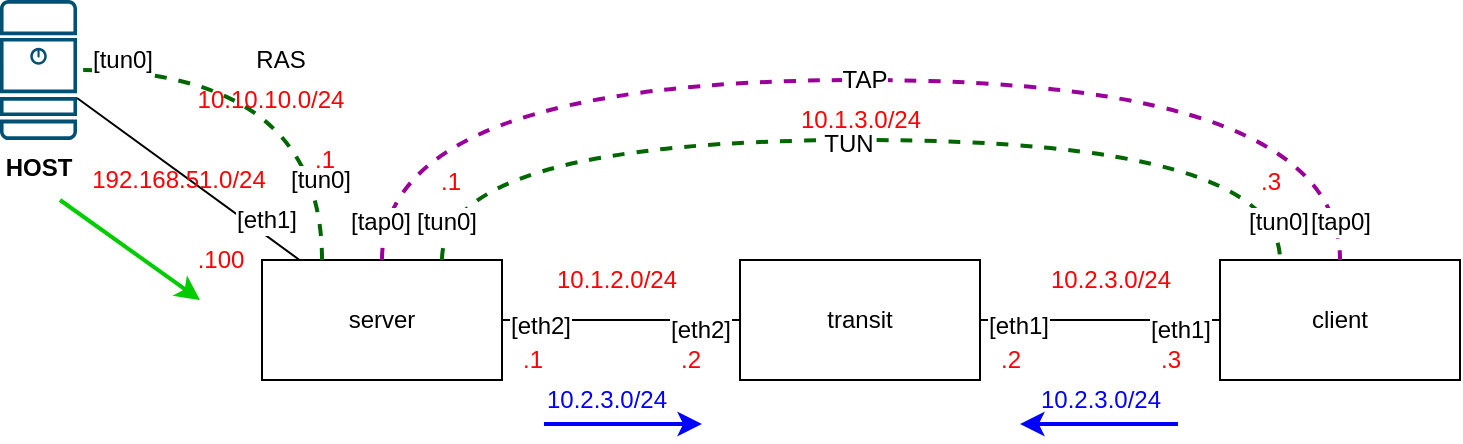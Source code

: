 <mxfile version="12.7.3" type="device"><diagram id="DPJ_6MhXkqL7MhU8b8yA" name="Page-1"><mxGraphModel dx="999" dy="578" grid="1" gridSize="10" guides="1" tooltips="1" connect="1" arrows="1" fold="1" page="1" pageScale="1" pageWidth="827" pageHeight="1169" math="0" shadow="0"><root><mxCell id="0"/><mxCell id="1" parent="0"/><mxCell id="p0f9SchalYC0cH0ep-PV-53" value="HOST" style="points=[[0.015,0.015,0],[0.985,0.015,0],[0.985,0.985,0],[0.015,0.985,0],[0.25,0,0],[0.5,0,0],[0.75,0,0],[1,0.25,0],[1,0.5,0],[1,0.75,0],[0.75,1,0],[0.5,1,0],[0.25,1,0],[0,0.75,0],[0,0.5,0],[0,0.25,0]];verticalLabelPosition=bottom;html=1;verticalAlign=top;aspect=fixed;align=center;pointerEvents=1;shape=mxgraph.cisco19.server;fillColor=#005073;strokeColor=none;fontColor=#000000;fontStyle=1" parent="1" vertex="1"><mxGeometry x="110" y="270" width="38.5" height="70" as="geometry"/></mxCell><mxCell id="p0f9SchalYC0cH0ep-PV-55" style="edgeStyle=none;rounded=0;orthogonalLoop=1;jettySize=auto;html=1;endArrow=none;endFill=0;" parent="1" source="p0f9SchalYC0cH0ep-PV-53" target="rQaU5kSMX8lmITWG1aJF-10" edge="1"><mxGeometry relative="1" as="geometry"><mxPoint x="252.75" y="212.775" as="sourcePoint"/><mxPoint x="378.25" y="212.75" as="targetPoint"/></mxGeometry></mxCell><mxCell id="p0f9SchalYC0cH0ep-PV-57" value="[eth1]" style="text;html=1;align=center;verticalAlign=middle;resizable=0;points=[];labelBackgroundColor=#ffffff;" parent="p0f9SchalYC0cH0ep-PV-55" vertex="1" connectable="0"><mxGeometry x="0.6" y="-3" relative="1" as="geometry"><mxPoint x="7.33" y="-6.17" as="offset"/></mxGeometry></mxCell><mxCell id="p0f9SchalYC0cH0ep-PV-58" value="192.168.51.0/24" style="text;html=1;align=center;verticalAlign=middle;resizable=0;points=[];autosize=1;fontColor=#FF0000;" parent="1" vertex="1"><mxGeometry x="148.5" y="350" width="100" height="20" as="geometry"/></mxCell><mxCell id="p0f9SchalYC0cH0ep-PV-59" value=".100" style="text;html=1;align=center;verticalAlign=middle;resizable=0;points=[];autosize=1;fontColor=#FF0000;" parent="1" vertex="1"><mxGeometry x="200" y="390" width="40" height="20" as="geometry"/></mxCell><mxCell id="p0f9SchalYC0cH0ep-PV-60" style="edgeStyle=none;rounded=0;orthogonalLoop=1;jettySize=auto;html=1;endArrow=classic;endFill=1;strokeColor=#00CC00;strokeWidth=2;" parent="1" edge="1"><mxGeometry relative="1" as="geometry"><mxPoint x="140" y="370" as="sourcePoint"/><mxPoint x="210" y="420" as="targetPoint"/></mxGeometry></mxCell><mxCell id="rQaU5kSMX8lmITWG1aJF-10" value="server" style="rounded=0;whiteSpace=wrap;html=1;" vertex="1" parent="1"><mxGeometry x="241" y="400" width="120" height="60" as="geometry"/></mxCell><mxCell id="rQaU5kSMX8lmITWG1aJF-11" value="client" style="rounded=0;whiteSpace=wrap;html=1;" vertex="1" parent="1"><mxGeometry x="720" y="400" width="120" height="60" as="geometry"/></mxCell><mxCell id="rQaU5kSMX8lmITWG1aJF-12" style="edgeStyle=none;rounded=0;orthogonalLoop=1;jettySize=auto;html=1;endArrow=none;endFill=0;exitX=1;exitY=0.5;exitDx=0;exitDy=0;entryX=0;entryY=0.5;entryDx=0;entryDy=0;" edge="1" parent="1" source="rQaU5kSMX8lmITWG1aJF-10" target="rQaU5kSMX8lmITWG1aJF-15"><mxGeometry relative="1" as="geometry"><mxPoint x="421" y="195" as="sourcePoint"/><mxPoint x="570" y="195" as="targetPoint"/></mxGeometry></mxCell><mxCell id="rQaU5kSMX8lmITWG1aJF-13" value="[eth2]" style="text;html=1;align=center;verticalAlign=middle;resizable=0;points=[];labelBackgroundColor=#ffffff;" vertex="1" connectable="0" parent="rQaU5kSMX8lmITWG1aJF-12"><mxGeometry x="-0.821" y="-3" relative="1" as="geometry"><mxPoint x="8" as="offset"/></mxGeometry></mxCell><mxCell id="rQaU5kSMX8lmITWG1aJF-14" value="[eth2]" style="text;html=1;align=center;verticalAlign=middle;resizable=0;points=[];labelBackgroundColor=#ffffff;" vertex="1" connectable="0" parent="rQaU5kSMX8lmITWG1aJF-12"><mxGeometry x="0.6" y="-3" relative="1" as="geometry"><mxPoint x="4" y="2" as="offset"/></mxGeometry></mxCell><mxCell id="rQaU5kSMX8lmITWG1aJF-15" value="transit" style="rounded=0;whiteSpace=wrap;html=1;" vertex="1" parent="1"><mxGeometry x="480" y="400" width="120" height="60" as="geometry"/></mxCell><mxCell id="rQaU5kSMX8lmITWG1aJF-16" style="edgeStyle=none;rounded=0;orthogonalLoop=1;jettySize=auto;html=1;endArrow=none;endFill=0;exitX=1;exitY=0.5;exitDx=0;exitDy=0;entryX=0;entryY=0.5;entryDx=0;entryDy=0;" edge="1" parent="1" source="rQaU5kSMX8lmITWG1aJF-15" target="rQaU5kSMX8lmITWG1aJF-11"><mxGeometry relative="1" as="geometry"><mxPoint x="371" y="440" as="sourcePoint"/><mxPoint x="490" y="440" as="targetPoint"/></mxGeometry></mxCell><mxCell id="rQaU5kSMX8lmITWG1aJF-17" value="[eth1]" style="text;html=1;align=center;verticalAlign=middle;resizable=0;points=[];labelBackgroundColor=#ffffff;" vertex="1" connectable="0" parent="rQaU5kSMX8lmITWG1aJF-16"><mxGeometry x="-0.821" y="-3" relative="1" as="geometry"><mxPoint x="8" as="offset"/></mxGeometry></mxCell><mxCell id="rQaU5kSMX8lmITWG1aJF-18" value="[eth1]" style="text;html=1;align=center;verticalAlign=middle;resizable=0;points=[];labelBackgroundColor=#ffffff;" vertex="1" connectable="0" parent="rQaU5kSMX8lmITWG1aJF-16"><mxGeometry x="0.6" y="-3" relative="1" as="geometry"><mxPoint x="4" y="2" as="offset"/></mxGeometry></mxCell><mxCell id="rQaU5kSMX8lmITWG1aJF-19" value="10.1.2.0/24" style="text;html=1;align=center;verticalAlign=middle;resizable=0;points=[];autosize=1;fontColor=#FF0000;" vertex="1" parent="1"><mxGeometry x="378" y="400" width="80" height="20" as="geometry"/></mxCell><mxCell id="rQaU5kSMX8lmITWG1aJF-20" value="10.2.3.0/24" style="text;html=1;align=center;verticalAlign=middle;resizable=0;points=[];autosize=1;fontColor=#FF0000;" vertex="1" parent="1"><mxGeometry x="625" y="400" width="80" height="20" as="geometry"/></mxCell><mxCell id="rQaU5kSMX8lmITWG1aJF-21" value=".1" style="text;html=1;align=center;verticalAlign=middle;resizable=0;points=[];autosize=1;fontColor=#FF0000;" vertex="1" parent="1"><mxGeometry x="361" y="440" width="30" height="20" as="geometry"/></mxCell><mxCell id="rQaU5kSMX8lmITWG1aJF-22" value=".2" style="text;html=1;align=center;verticalAlign=middle;resizable=0;points=[];autosize=1;fontColor=#FF0000;" vertex="1" parent="1"><mxGeometry x="440" y="440" width="30" height="20" as="geometry"/></mxCell><mxCell id="rQaU5kSMX8lmITWG1aJF-23" value=".2" style="text;html=1;align=center;verticalAlign=middle;resizable=0;points=[];autosize=1;fontColor=#FF0000;" vertex="1" parent="1"><mxGeometry x="600" y="440" width="30" height="20" as="geometry"/></mxCell><mxCell id="rQaU5kSMX8lmITWG1aJF-24" value=".3" style="text;html=1;align=center;verticalAlign=middle;resizable=0;points=[];autosize=1;fontColor=#FF0000;" vertex="1" parent="1"><mxGeometry x="680" y="440" width="30" height="20" as="geometry"/></mxCell><mxCell id="rQaU5kSMX8lmITWG1aJF-25" style="rounded=0;orthogonalLoop=1;jettySize=auto;html=1;exitX=0.5;exitY=0;exitDx=0;exitDy=0;entryX=0.5;entryY=0;entryDx=0;entryDy=0;endArrow=none;endFill=0;strokeWidth=2;strokeColor=#990099;dashed=1;edgeStyle=orthogonalEdgeStyle;curved=1;" edge="1" parent="1" source="rQaU5kSMX8lmITWG1aJF-10" target="rQaU5kSMX8lmITWG1aJF-11"><mxGeometry relative="1" as="geometry"><mxPoint x="378.25" y="212.75" as="sourcePoint"/><mxPoint x="612.75" y="212.775" as="targetPoint"/><Array as="points"><mxPoint x="301" y="310"/><mxPoint x="780" y="310"/></Array></mxGeometry></mxCell><mxCell id="rQaU5kSMX8lmITWG1aJF-26" value="TAP" style="text;html=1;align=center;verticalAlign=middle;resizable=0;points=[];labelBackgroundColor=#ffffff;" vertex="1" connectable="0" parent="rQaU5kSMX8lmITWG1aJF-25"><mxGeometry x="0.049" y="-1" relative="1" as="geometry"><mxPoint x="-15.05" y="-1" as="offset"/></mxGeometry></mxCell><mxCell id="rQaU5kSMX8lmITWG1aJF-27" value="[tap0]" style="text;html=1;align=center;verticalAlign=middle;resizable=0;points=[];labelBackgroundColor=#ffffff;" vertex="1" connectable="0" parent="rQaU5kSMX8lmITWG1aJF-25"><mxGeometry x="-0.798" y="12" relative="1" as="geometry"><mxPoint x="11" y="47" as="offset"/></mxGeometry></mxCell><mxCell id="rQaU5kSMX8lmITWG1aJF-28" value="[tap0]" style="text;html=1;align=center;verticalAlign=middle;resizable=0;points=[];labelBackgroundColor=#ffffff;" vertex="1" connectable="0" parent="rQaU5kSMX8lmITWG1aJF-25"><mxGeometry x="0.783" y="13" relative="1" as="geometry"><mxPoint x="-13" y="52" as="offset"/></mxGeometry></mxCell><mxCell id="rQaU5kSMX8lmITWG1aJF-29" style="edgeStyle=orthogonalEdgeStyle;rounded=0;orthogonalLoop=1;jettySize=auto;html=1;exitX=0.75;exitY=0;exitDx=0;exitDy=0;entryX=0.25;entryY=0;entryDx=0;entryDy=0;endArrow=none;endFill=0;curved=1;strokeWidth=2;strokeColor=#006600;dashed=1;" edge="1" parent="1" source="rQaU5kSMX8lmITWG1aJF-10" target="rQaU5kSMX8lmITWG1aJF-11"><mxGeometry relative="1" as="geometry"><Array as="points"><mxPoint x="331" y="340"/><mxPoint x="750" y="340"/></Array><mxPoint x="396" y="170" as="sourcePoint"/><mxPoint x="595" y="170" as="targetPoint"/></mxGeometry></mxCell><mxCell id="rQaU5kSMX8lmITWG1aJF-30" value="TUN" style="text;html=1;align=center;verticalAlign=middle;resizable=0;points=[];labelBackgroundColor=#ffffff;" vertex="1" connectable="0" parent="rQaU5kSMX8lmITWG1aJF-29"><mxGeometry x="-0.025" y="-2" relative="1" as="geometry"><mxPoint as="offset"/></mxGeometry></mxCell><mxCell id="rQaU5kSMX8lmITWG1aJF-31" value="[tun0]" style="text;html=1;align=center;verticalAlign=middle;resizable=0;points=[];labelBackgroundColor=#ffffff;" vertex="1" connectable="0" parent="rQaU5kSMX8lmITWG1aJF-29"><mxGeometry x="-0.89" y="-2" relative="1" as="geometry"><mxPoint y="10" as="offset"/></mxGeometry></mxCell><mxCell id="rQaU5kSMX8lmITWG1aJF-32" value="[tun0]" style="text;html=1;align=center;verticalAlign=middle;resizable=0;points=[];labelBackgroundColor=#ffffff;" vertex="1" connectable="0" parent="rQaU5kSMX8lmITWG1aJF-29"><mxGeometry x="0.89" y="-1" relative="1" as="geometry"><mxPoint y="10" as="offset"/></mxGeometry></mxCell><mxCell id="rQaU5kSMX8lmITWG1aJF-33" value="10.1.3.0/24" style="text;html=1;align=center;verticalAlign=middle;resizable=0;points=[];autosize=1;fontColor=#FF0000;" vertex="1" parent="1"><mxGeometry x="500" y="320" width="80" height="20" as="geometry"/></mxCell><mxCell id="rQaU5kSMX8lmITWG1aJF-34" value=".1" style="text;html=1;align=center;verticalAlign=middle;resizable=0;points=[];autosize=1;fontColor=#FF0000;" vertex="1" parent="1"><mxGeometry x="320" y="351" width="30" height="20" as="geometry"/></mxCell><mxCell id="rQaU5kSMX8lmITWG1aJF-35" value=".3" style="text;html=1;align=center;verticalAlign=middle;resizable=0;points=[];autosize=1;fontColor=#FF0000;" vertex="1" parent="1"><mxGeometry x="730" y="351" width="30" height="20" as="geometry"/></mxCell><mxCell id="rQaU5kSMX8lmITWG1aJF-36" style="edgeStyle=none;rounded=0;orthogonalLoop=1;jettySize=auto;html=1;endArrow=classic;endFill=1;entryX=0;entryY=0.5;entryDx=0;entryDy=0;entryPerimeter=0;strokeColor=#0000FF;strokeWidth=2;" edge="1" parent="1"><mxGeometry relative="1" as="geometry"><mxPoint x="382" y="482" as="sourcePoint"/><mxPoint x="461" y="482" as="targetPoint"/></mxGeometry></mxCell><mxCell id="rQaU5kSMX8lmITWG1aJF-37" value="10.2.3.0/24" style="text;html=1;align=center;verticalAlign=middle;resizable=0;points=[];autosize=1;fontColor=#0000FF;" vertex="1" parent="1"><mxGeometry x="373" y="460" width="80" height="20" as="geometry"/></mxCell><mxCell id="rQaU5kSMX8lmITWG1aJF-38" style="edgeStyle=none;rounded=0;orthogonalLoop=1;jettySize=auto;html=1;endArrow=none;endFill=0;entryX=0;entryY=0.5;entryDx=0;entryDy=0;entryPerimeter=0;strokeColor=#0000FF;strokeWidth=2;startArrow=classic;startFill=1;" edge="1" parent="1"><mxGeometry relative="1" as="geometry"><mxPoint x="620" y="482" as="sourcePoint"/><mxPoint x="699" y="482" as="targetPoint"/></mxGeometry></mxCell><mxCell id="rQaU5kSMX8lmITWG1aJF-39" value="10.2.3.0/24" style="text;html=1;align=center;verticalAlign=middle;resizable=0;points=[];autosize=1;fontColor=#0000FF;" vertex="1" parent="1"><mxGeometry x="620" y="460" width="80" height="20" as="geometry"/></mxCell><mxCell id="rQaU5kSMX8lmITWG1aJF-40" style="edgeStyle=orthogonalEdgeStyle;rounded=0;orthogonalLoop=1;jettySize=auto;html=1;exitX=0.25;exitY=0;exitDx=0;exitDy=0;entryX=1;entryY=0.5;entryDx=0;entryDy=0;endArrow=none;endFill=0;curved=1;strokeWidth=2;strokeColor=#006600;dashed=1;entryPerimeter=0;" edge="1" parent="1" source="rQaU5kSMX8lmITWG1aJF-10" target="p0f9SchalYC0cH0ep-PV-53"><mxGeometry relative="1" as="geometry"><mxPoint x="341" y="410" as="sourcePoint"/><mxPoint x="760" y="410" as="targetPoint"/></mxGeometry></mxCell><mxCell id="rQaU5kSMX8lmITWG1aJF-41" value="RAS" style="text;html=1;align=center;verticalAlign=middle;resizable=0;points=[];labelBackgroundColor=#ffffff;" vertex="1" connectable="0" parent="rQaU5kSMX8lmITWG1aJF-40"><mxGeometry x="-0.025" y="-2" relative="1" as="geometry"><mxPoint x="-10" y="-3" as="offset"/></mxGeometry></mxCell><mxCell id="rQaU5kSMX8lmITWG1aJF-42" value="[tun0]" style="text;html=1;align=center;verticalAlign=middle;resizable=0;points=[];labelBackgroundColor=#ffffff;" vertex="1" connectable="0" parent="rQaU5kSMX8lmITWG1aJF-40"><mxGeometry x="-0.89" y="-2" relative="1" as="geometry"><mxPoint x="-3" y="-28" as="offset"/></mxGeometry></mxCell><mxCell id="rQaU5kSMX8lmITWG1aJF-43" value="[tun0]" style="text;html=1;align=center;verticalAlign=middle;resizable=0;points=[];labelBackgroundColor=#ffffff;" vertex="1" connectable="0" parent="rQaU5kSMX8lmITWG1aJF-40"><mxGeometry x="0.89" y="-1" relative="1" as="geometry"><mxPoint x="10" y="-4" as="offset"/></mxGeometry></mxCell><mxCell id="rQaU5kSMX8lmITWG1aJF-44" value="10.10.10.0/24" style="text;html=1;align=center;verticalAlign=middle;resizable=0;points=[];autosize=1;fontColor=#FF0000;" vertex="1" parent="1"><mxGeometry x="200" y="310" width="90" height="20" as="geometry"/></mxCell><mxCell id="rQaU5kSMX8lmITWG1aJF-45" value=".1" style="text;html=1;align=center;verticalAlign=middle;resizable=0;points=[];autosize=1;fontColor=#FF0000;" vertex="1" parent="1"><mxGeometry x="257" y="340" width="30" height="20" as="geometry"/></mxCell></root></mxGraphModel></diagram></mxfile>